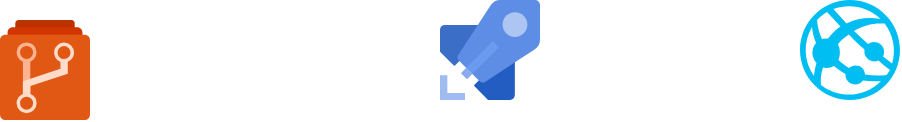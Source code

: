 <mxfile version="24.0.2" type="github">
  <diagram name="Page-1" id="zEIz_TAu5RoqpLVAMgX3">
    <mxGraphModel dx="1364" dy="803" grid="1" gridSize="10" guides="1" tooltips="1" connect="1" arrows="1" fold="1" page="1" pageScale="1" pageWidth="850" pageHeight="1100" math="0" shadow="0">
      <root>
        <mxCell id="0" />
        <mxCell id="1" parent="0" />
        <mxCell id="j1Xm2cCAYSEw4SB81aYt-1" value="" style="verticalLabelPosition=bottom;html=1;verticalAlign=top;align=center;strokeColor=none;fillColor=#00BEF2;shape=mxgraph.azure.azure_website;pointerEvents=1;" vertex="1" parent="1">
          <mxGeometry x="540" y="230" width="50" height="50" as="geometry" />
        </mxCell>
        <mxCell id="j1Xm2cCAYSEw4SB81aYt-2" value="" style="image;sketch=0;aspect=fixed;html=1;points=[];align=center;fontSize=12;image=img/lib/mscae/Azure_Pipelines.svg;" vertex="1" parent="1">
          <mxGeometry x="360" y="230" width="50" height="50" as="geometry" />
        </mxCell>
        <mxCell id="j1Xm2cCAYSEw4SB81aYt-3" value="" style="image;sketch=0;aspect=fixed;html=1;points=[];align=center;fontSize=12;image=img/lib/mscae/Azure_Repos.svg;" vertex="1" parent="1">
          <mxGeometry x="140" y="240" width="45" height="50" as="geometry" />
        </mxCell>
      </root>
    </mxGraphModel>
  </diagram>
</mxfile>
